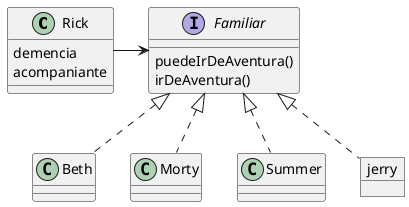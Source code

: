 @startuml

class Rick{
    demencia
    acompaniante
}

interface Familiar{
    puedeIrDeAventura()
    irDeAventura()
}

class Beth implements Familiar{

}

class Morty implements Familiar{
    
}

class Summer implements Familiar{
    
}

object jerry {

}

Familiar <|.. jerry
Familiar <-l- Rick

@enduml